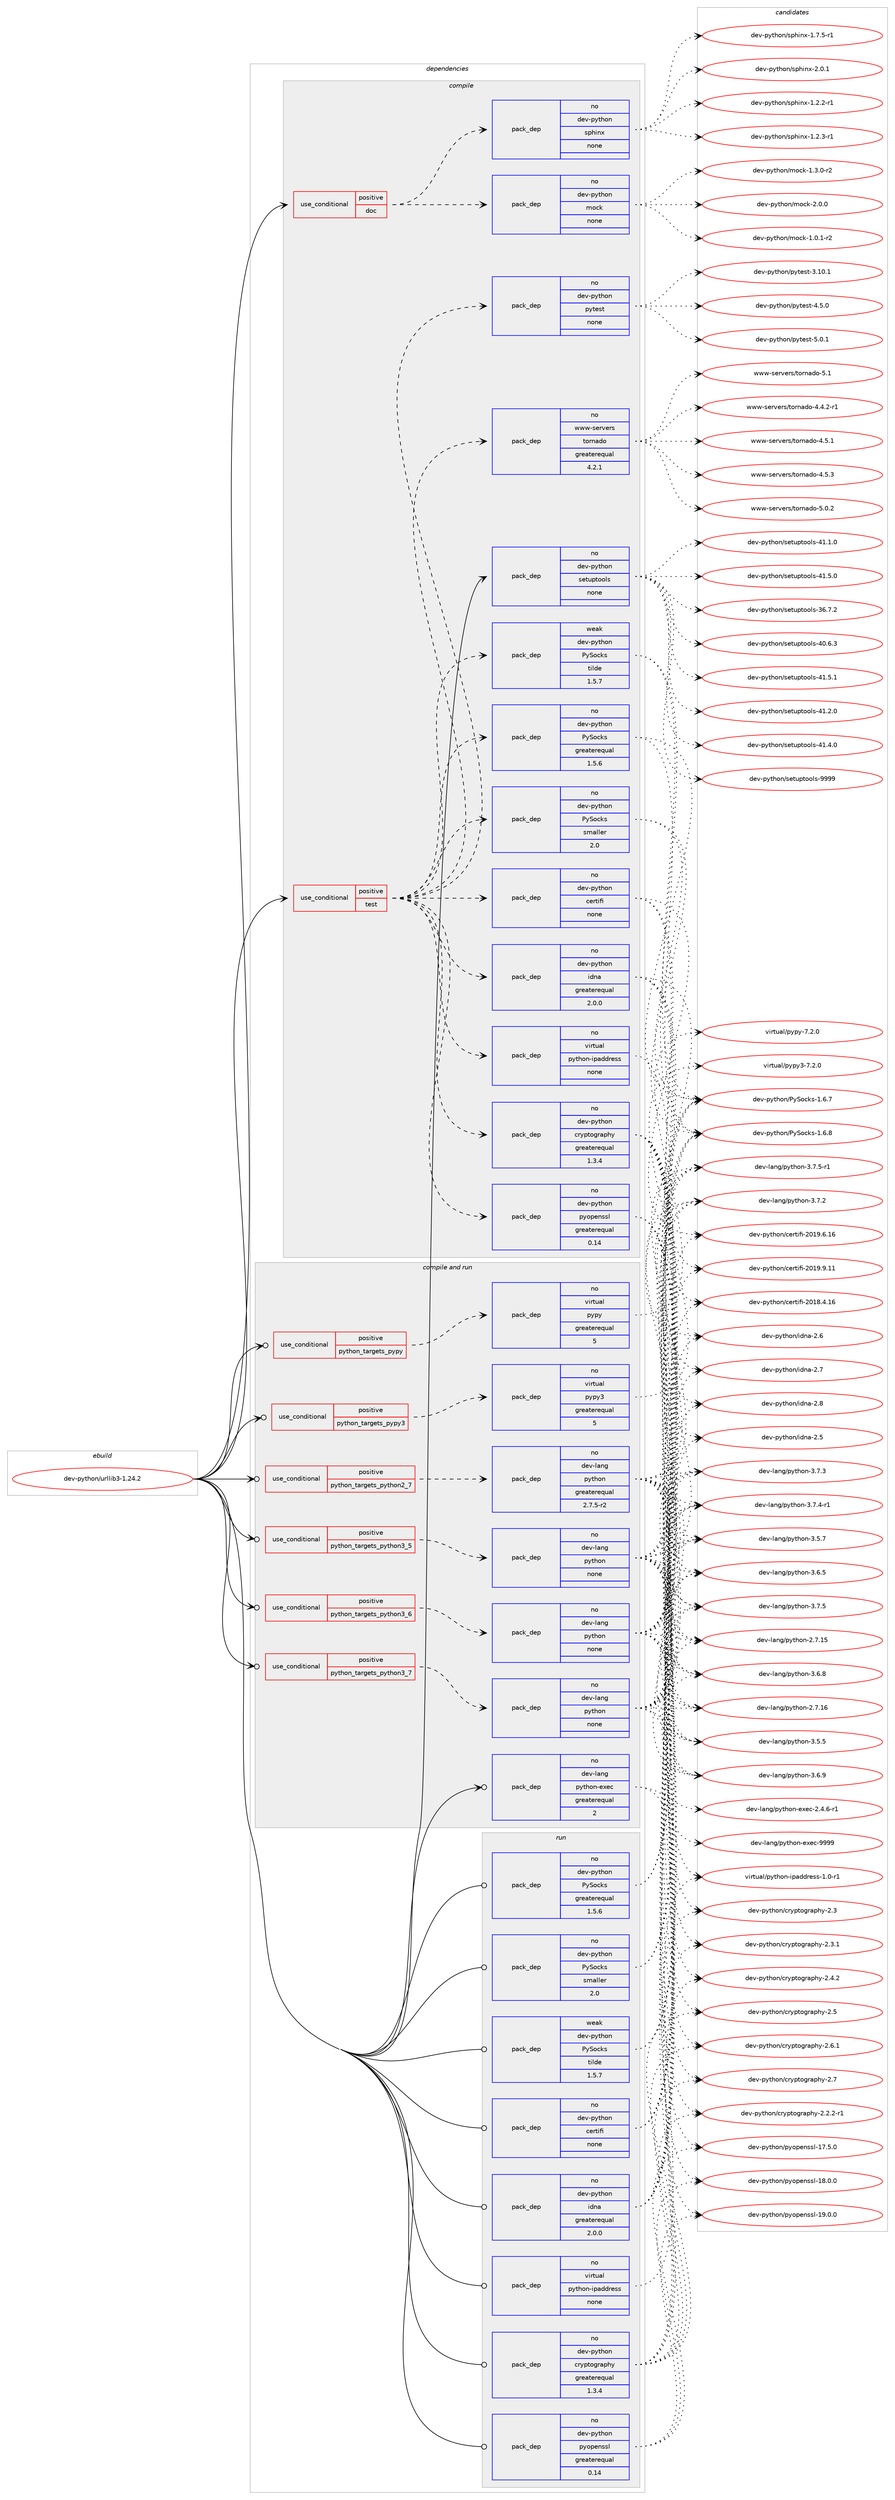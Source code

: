 digraph prolog {

# *************
# Graph options
# *************

newrank=true;
concentrate=true;
compound=true;
graph [rankdir=LR,fontname=Helvetica,fontsize=10,ranksep=1.5];#, ranksep=2.5, nodesep=0.2];
edge  [arrowhead=vee];
node  [fontname=Helvetica,fontsize=10];

# **********
# The ebuild
# **********

subgraph cluster_leftcol {
color=gray;
rank=same;
label=<<i>ebuild</i>>;
id [label="dev-python/urllib3-1.24.2", color=red, width=4, href="../dev-python/urllib3-1.24.2.svg"];
}

# ****************
# The dependencies
# ****************

subgraph cluster_midcol {
color=gray;
label=<<i>dependencies</i>>;
subgraph cluster_compile {
fillcolor="#eeeeee";
style=filled;
label=<<i>compile</i>>;
subgraph cond150978 {
dependency642457 [label=<<TABLE BORDER="0" CELLBORDER="1" CELLSPACING="0" CELLPADDING="4"><TR><TD ROWSPAN="3" CELLPADDING="10">use_conditional</TD></TR><TR><TD>positive</TD></TR><TR><TD>doc</TD></TR></TABLE>>, shape=none, color=red];
subgraph pack479591 {
dependency642458 [label=<<TABLE BORDER="0" CELLBORDER="1" CELLSPACING="0" CELLPADDING="4" WIDTH="220"><TR><TD ROWSPAN="6" CELLPADDING="30">pack_dep</TD></TR><TR><TD WIDTH="110">no</TD></TR><TR><TD>dev-python</TD></TR><TR><TD>mock</TD></TR><TR><TD>none</TD></TR><TR><TD></TD></TR></TABLE>>, shape=none, color=blue];
}
dependency642457:e -> dependency642458:w [weight=20,style="dashed",arrowhead="vee"];
subgraph pack479592 {
dependency642459 [label=<<TABLE BORDER="0" CELLBORDER="1" CELLSPACING="0" CELLPADDING="4" WIDTH="220"><TR><TD ROWSPAN="6" CELLPADDING="30">pack_dep</TD></TR><TR><TD WIDTH="110">no</TD></TR><TR><TD>dev-python</TD></TR><TR><TD>sphinx</TD></TR><TR><TD>none</TD></TR><TR><TD></TD></TR></TABLE>>, shape=none, color=blue];
}
dependency642457:e -> dependency642459:w [weight=20,style="dashed",arrowhead="vee"];
}
id:e -> dependency642457:w [weight=20,style="solid",arrowhead="vee"];
subgraph cond150979 {
dependency642460 [label=<<TABLE BORDER="0" CELLBORDER="1" CELLSPACING="0" CELLPADDING="4"><TR><TD ROWSPAN="3" CELLPADDING="10">use_conditional</TD></TR><TR><TD>positive</TD></TR><TR><TD>test</TD></TR></TABLE>>, shape=none, color=red];
subgraph pack479593 {
dependency642461 [label=<<TABLE BORDER="0" CELLBORDER="1" CELLSPACING="0" CELLPADDING="4" WIDTH="220"><TR><TD ROWSPAN="6" CELLPADDING="30">pack_dep</TD></TR><TR><TD WIDTH="110">no</TD></TR><TR><TD>dev-python</TD></TR><TR><TD>PySocks</TD></TR><TR><TD>greaterequal</TD></TR><TR><TD>1.5.6</TD></TR></TABLE>>, shape=none, color=blue];
}
dependency642460:e -> dependency642461:w [weight=20,style="dashed",arrowhead="vee"];
subgraph pack479594 {
dependency642462 [label=<<TABLE BORDER="0" CELLBORDER="1" CELLSPACING="0" CELLPADDING="4" WIDTH="220"><TR><TD ROWSPAN="6" CELLPADDING="30">pack_dep</TD></TR><TR><TD WIDTH="110">weak</TD></TR><TR><TD>dev-python</TD></TR><TR><TD>PySocks</TD></TR><TR><TD>tilde</TD></TR><TR><TD>1.5.7</TD></TR></TABLE>>, shape=none, color=blue];
}
dependency642460:e -> dependency642462:w [weight=20,style="dashed",arrowhead="vee"];
subgraph pack479595 {
dependency642463 [label=<<TABLE BORDER="0" CELLBORDER="1" CELLSPACING="0" CELLPADDING="4" WIDTH="220"><TR><TD ROWSPAN="6" CELLPADDING="30">pack_dep</TD></TR><TR><TD WIDTH="110">no</TD></TR><TR><TD>dev-python</TD></TR><TR><TD>PySocks</TD></TR><TR><TD>smaller</TD></TR><TR><TD>2.0</TD></TR></TABLE>>, shape=none, color=blue];
}
dependency642460:e -> dependency642463:w [weight=20,style="dashed",arrowhead="vee"];
subgraph pack479596 {
dependency642464 [label=<<TABLE BORDER="0" CELLBORDER="1" CELLSPACING="0" CELLPADDING="4" WIDTH="220"><TR><TD ROWSPAN="6" CELLPADDING="30">pack_dep</TD></TR><TR><TD WIDTH="110">no</TD></TR><TR><TD>dev-python</TD></TR><TR><TD>certifi</TD></TR><TR><TD>none</TD></TR><TR><TD></TD></TR></TABLE>>, shape=none, color=blue];
}
dependency642460:e -> dependency642464:w [weight=20,style="dashed",arrowhead="vee"];
subgraph pack479597 {
dependency642465 [label=<<TABLE BORDER="0" CELLBORDER="1" CELLSPACING="0" CELLPADDING="4" WIDTH="220"><TR><TD ROWSPAN="6" CELLPADDING="30">pack_dep</TD></TR><TR><TD WIDTH="110">no</TD></TR><TR><TD>dev-python</TD></TR><TR><TD>cryptography</TD></TR><TR><TD>greaterequal</TD></TR><TR><TD>1.3.4</TD></TR></TABLE>>, shape=none, color=blue];
}
dependency642460:e -> dependency642465:w [weight=20,style="dashed",arrowhead="vee"];
subgraph pack479598 {
dependency642466 [label=<<TABLE BORDER="0" CELLBORDER="1" CELLSPACING="0" CELLPADDING="4" WIDTH="220"><TR><TD ROWSPAN="6" CELLPADDING="30">pack_dep</TD></TR><TR><TD WIDTH="110">no</TD></TR><TR><TD>dev-python</TD></TR><TR><TD>pyopenssl</TD></TR><TR><TD>greaterequal</TD></TR><TR><TD>0.14</TD></TR></TABLE>>, shape=none, color=blue];
}
dependency642460:e -> dependency642466:w [weight=20,style="dashed",arrowhead="vee"];
subgraph pack479599 {
dependency642467 [label=<<TABLE BORDER="0" CELLBORDER="1" CELLSPACING="0" CELLPADDING="4" WIDTH="220"><TR><TD ROWSPAN="6" CELLPADDING="30">pack_dep</TD></TR><TR><TD WIDTH="110">no</TD></TR><TR><TD>dev-python</TD></TR><TR><TD>idna</TD></TR><TR><TD>greaterequal</TD></TR><TR><TD>2.0.0</TD></TR></TABLE>>, shape=none, color=blue];
}
dependency642460:e -> dependency642467:w [weight=20,style="dashed",arrowhead="vee"];
subgraph pack479600 {
dependency642468 [label=<<TABLE BORDER="0" CELLBORDER="1" CELLSPACING="0" CELLPADDING="4" WIDTH="220"><TR><TD ROWSPAN="6" CELLPADDING="30">pack_dep</TD></TR><TR><TD WIDTH="110">no</TD></TR><TR><TD>virtual</TD></TR><TR><TD>python-ipaddress</TD></TR><TR><TD>none</TD></TR><TR><TD></TD></TR></TABLE>>, shape=none, color=blue];
}
dependency642460:e -> dependency642468:w [weight=20,style="dashed",arrowhead="vee"];
subgraph pack479601 {
dependency642469 [label=<<TABLE BORDER="0" CELLBORDER="1" CELLSPACING="0" CELLPADDING="4" WIDTH="220"><TR><TD ROWSPAN="6" CELLPADDING="30">pack_dep</TD></TR><TR><TD WIDTH="110">no</TD></TR><TR><TD>www-servers</TD></TR><TR><TD>tornado</TD></TR><TR><TD>greaterequal</TD></TR><TR><TD>4.2.1</TD></TR></TABLE>>, shape=none, color=blue];
}
dependency642460:e -> dependency642469:w [weight=20,style="dashed",arrowhead="vee"];
subgraph pack479602 {
dependency642470 [label=<<TABLE BORDER="0" CELLBORDER="1" CELLSPACING="0" CELLPADDING="4" WIDTH="220"><TR><TD ROWSPAN="6" CELLPADDING="30">pack_dep</TD></TR><TR><TD WIDTH="110">no</TD></TR><TR><TD>dev-python</TD></TR><TR><TD>pytest</TD></TR><TR><TD>none</TD></TR><TR><TD></TD></TR></TABLE>>, shape=none, color=blue];
}
dependency642460:e -> dependency642470:w [weight=20,style="dashed",arrowhead="vee"];
}
id:e -> dependency642460:w [weight=20,style="solid",arrowhead="vee"];
subgraph pack479603 {
dependency642471 [label=<<TABLE BORDER="0" CELLBORDER="1" CELLSPACING="0" CELLPADDING="4" WIDTH="220"><TR><TD ROWSPAN="6" CELLPADDING="30">pack_dep</TD></TR><TR><TD WIDTH="110">no</TD></TR><TR><TD>dev-python</TD></TR><TR><TD>setuptools</TD></TR><TR><TD>none</TD></TR><TR><TD></TD></TR></TABLE>>, shape=none, color=blue];
}
id:e -> dependency642471:w [weight=20,style="solid",arrowhead="vee"];
}
subgraph cluster_compileandrun {
fillcolor="#eeeeee";
style=filled;
label=<<i>compile and run</i>>;
subgraph cond150980 {
dependency642472 [label=<<TABLE BORDER="0" CELLBORDER="1" CELLSPACING="0" CELLPADDING="4"><TR><TD ROWSPAN="3" CELLPADDING="10">use_conditional</TD></TR><TR><TD>positive</TD></TR><TR><TD>python_targets_pypy</TD></TR></TABLE>>, shape=none, color=red];
subgraph pack479604 {
dependency642473 [label=<<TABLE BORDER="0" CELLBORDER="1" CELLSPACING="0" CELLPADDING="4" WIDTH="220"><TR><TD ROWSPAN="6" CELLPADDING="30">pack_dep</TD></TR><TR><TD WIDTH="110">no</TD></TR><TR><TD>virtual</TD></TR><TR><TD>pypy</TD></TR><TR><TD>greaterequal</TD></TR><TR><TD>5</TD></TR></TABLE>>, shape=none, color=blue];
}
dependency642472:e -> dependency642473:w [weight=20,style="dashed",arrowhead="vee"];
}
id:e -> dependency642472:w [weight=20,style="solid",arrowhead="odotvee"];
subgraph cond150981 {
dependency642474 [label=<<TABLE BORDER="0" CELLBORDER="1" CELLSPACING="0" CELLPADDING="4"><TR><TD ROWSPAN="3" CELLPADDING="10">use_conditional</TD></TR><TR><TD>positive</TD></TR><TR><TD>python_targets_pypy3</TD></TR></TABLE>>, shape=none, color=red];
subgraph pack479605 {
dependency642475 [label=<<TABLE BORDER="0" CELLBORDER="1" CELLSPACING="0" CELLPADDING="4" WIDTH="220"><TR><TD ROWSPAN="6" CELLPADDING="30">pack_dep</TD></TR><TR><TD WIDTH="110">no</TD></TR><TR><TD>virtual</TD></TR><TR><TD>pypy3</TD></TR><TR><TD>greaterequal</TD></TR><TR><TD>5</TD></TR></TABLE>>, shape=none, color=blue];
}
dependency642474:e -> dependency642475:w [weight=20,style="dashed",arrowhead="vee"];
}
id:e -> dependency642474:w [weight=20,style="solid",arrowhead="odotvee"];
subgraph cond150982 {
dependency642476 [label=<<TABLE BORDER="0" CELLBORDER="1" CELLSPACING="0" CELLPADDING="4"><TR><TD ROWSPAN="3" CELLPADDING="10">use_conditional</TD></TR><TR><TD>positive</TD></TR><TR><TD>python_targets_python2_7</TD></TR></TABLE>>, shape=none, color=red];
subgraph pack479606 {
dependency642477 [label=<<TABLE BORDER="0" CELLBORDER="1" CELLSPACING="0" CELLPADDING="4" WIDTH="220"><TR><TD ROWSPAN="6" CELLPADDING="30">pack_dep</TD></TR><TR><TD WIDTH="110">no</TD></TR><TR><TD>dev-lang</TD></TR><TR><TD>python</TD></TR><TR><TD>greaterequal</TD></TR><TR><TD>2.7.5-r2</TD></TR></TABLE>>, shape=none, color=blue];
}
dependency642476:e -> dependency642477:w [weight=20,style="dashed",arrowhead="vee"];
}
id:e -> dependency642476:w [weight=20,style="solid",arrowhead="odotvee"];
subgraph cond150983 {
dependency642478 [label=<<TABLE BORDER="0" CELLBORDER="1" CELLSPACING="0" CELLPADDING="4"><TR><TD ROWSPAN="3" CELLPADDING="10">use_conditional</TD></TR><TR><TD>positive</TD></TR><TR><TD>python_targets_python3_5</TD></TR></TABLE>>, shape=none, color=red];
subgraph pack479607 {
dependency642479 [label=<<TABLE BORDER="0" CELLBORDER="1" CELLSPACING="0" CELLPADDING="4" WIDTH="220"><TR><TD ROWSPAN="6" CELLPADDING="30">pack_dep</TD></TR><TR><TD WIDTH="110">no</TD></TR><TR><TD>dev-lang</TD></TR><TR><TD>python</TD></TR><TR><TD>none</TD></TR><TR><TD></TD></TR></TABLE>>, shape=none, color=blue];
}
dependency642478:e -> dependency642479:w [weight=20,style="dashed",arrowhead="vee"];
}
id:e -> dependency642478:w [weight=20,style="solid",arrowhead="odotvee"];
subgraph cond150984 {
dependency642480 [label=<<TABLE BORDER="0" CELLBORDER="1" CELLSPACING="0" CELLPADDING="4"><TR><TD ROWSPAN="3" CELLPADDING="10">use_conditional</TD></TR><TR><TD>positive</TD></TR><TR><TD>python_targets_python3_6</TD></TR></TABLE>>, shape=none, color=red];
subgraph pack479608 {
dependency642481 [label=<<TABLE BORDER="0" CELLBORDER="1" CELLSPACING="0" CELLPADDING="4" WIDTH="220"><TR><TD ROWSPAN="6" CELLPADDING="30">pack_dep</TD></TR><TR><TD WIDTH="110">no</TD></TR><TR><TD>dev-lang</TD></TR><TR><TD>python</TD></TR><TR><TD>none</TD></TR><TR><TD></TD></TR></TABLE>>, shape=none, color=blue];
}
dependency642480:e -> dependency642481:w [weight=20,style="dashed",arrowhead="vee"];
}
id:e -> dependency642480:w [weight=20,style="solid",arrowhead="odotvee"];
subgraph cond150985 {
dependency642482 [label=<<TABLE BORDER="0" CELLBORDER="1" CELLSPACING="0" CELLPADDING="4"><TR><TD ROWSPAN="3" CELLPADDING="10">use_conditional</TD></TR><TR><TD>positive</TD></TR><TR><TD>python_targets_python3_7</TD></TR></TABLE>>, shape=none, color=red];
subgraph pack479609 {
dependency642483 [label=<<TABLE BORDER="0" CELLBORDER="1" CELLSPACING="0" CELLPADDING="4" WIDTH="220"><TR><TD ROWSPAN="6" CELLPADDING="30">pack_dep</TD></TR><TR><TD WIDTH="110">no</TD></TR><TR><TD>dev-lang</TD></TR><TR><TD>python</TD></TR><TR><TD>none</TD></TR><TR><TD></TD></TR></TABLE>>, shape=none, color=blue];
}
dependency642482:e -> dependency642483:w [weight=20,style="dashed",arrowhead="vee"];
}
id:e -> dependency642482:w [weight=20,style="solid",arrowhead="odotvee"];
subgraph pack479610 {
dependency642484 [label=<<TABLE BORDER="0" CELLBORDER="1" CELLSPACING="0" CELLPADDING="4" WIDTH="220"><TR><TD ROWSPAN="6" CELLPADDING="30">pack_dep</TD></TR><TR><TD WIDTH="110">no</TD></TR><TR><TD>dev-lang</TD></TR><TR><TD>python-exec</TD></TR><TR><TD>greaterequal</TD></TR><TR><TD>2</TD></TR></TABLE>>, shape=none, color=blue];
}
id:e -> dependency642484:w [weight=20,style="solid",arrowhead="odotvee"];
}
subgraph cluster_run {
fillcolor="#eeeeee";
style=filled;
label=<<i>run</i>>;
subgraph pack479611 {
dependency642485 [label=<<TABLE BORDER="0" CELLBORDER="1" CELLSPACING="0" CELLPADDING="4" WIDTH="220"><TR><TD ROWSPAN="6" CELLPADDING="30">pack_dep</TD></TR><TR><TD WIDTH="110">no</TD></TR><TR><TD>dev-python</TD></TR><TR><TD>PySocks</TD></TR><TR><TD>greaterequal</TD></TR><TR><TD>1.5.6</TD></TR></TABLE>>, shape=none, color=blue];
}
id:e -> dependency642485:w [weight=20,style="solid",arrowhead="odot"];
subgraph pack479612 {
dependency642486 [label=<<TABLE BORDER="0" CELLBORDER="1" CELLSPACING="0" CELLPADDING="4" WIDTH="220"><TR><TD ROWSPAN="6" CELLPADDING="30">pack_dep</TD></TR><TR><TD WIDTH="110">no</TD></TR><TR><TD>dev-python</TD></TR><TR><TD>PySocks</TD></TR><TR><TD>smaller</TD></TR><TR><TD>2.0</TD></TR></TABLE>>, shape=none, color=blue];
}
id:e -> dependency642486:w [weight=20,style="solid",arrowhead="odot"];
subgraph pack479613 {
dependency642487 [label=<<TABLE BORDER="0" CELLBORDER="1" CELLSPACING="0" CELLPADDING="4" WIDTH="220"><TR><TD ROWSPAN="6" CELLPADDING="30">pack_dep</TD></TR><TR><TD WIDTH="110">no</TD></TR><TR><TD>dev-python</TD></TR><TR><TD>certifi</TD></TR><TR><TD>none</TD></TR><TR><TD></TD></TR></TABLE>>, shape=none, color=blue];
}
id:e -> dependency642487:w [weight=20,style="solid",arrowhead="odot"];
subgraph pack479614 {
dependency642488 [label=<<TABLE BORDER="0" CELLBORDER="1" CELLSPACING="0" CELLPADDING="4" WIDTH="220"><TR><TD ROWSPAN="6" CELLPADDING="30">pack_dep</TD></TR><TR><TD WIDTH="110">no</TD></TR><TR><TD>dev-python</TD></TR><TR><TD>cryptography</TD></TR><TR><TD>greaterequal</TD></TR><TR><TD>1.3.4</TD></TR></TABLE>>, shape=none, color=blue];
}
id:e -> dependency642488:w [weight=20,style="solid",arrowhead="odot"];
subgraph pack479615 {
dependency642489 [label=<<TABLE BORDER="0" CELLBORDER="1" CELLSPACING="0" CELLPADDING="4" WIDTH="220"><TR><TD ROWSPAN="6" CELLPADDING="30">pack_dep</TD></TR><TR><TD WIDTH="110">no</TD></TR><TR><TD>dev-python</TD></TR><TR><TD>idna</TD></TR><TR><TD>greaterequal</TD></TR><TR><TD>2.0.0</TD></TR></TABLE>>, shape=none, color=blue];
}
id:e -> dependency642489:w [weight=20,style="solid",arrowhead="odot"];
subgraph pack479616 {
dependency642490 [label=<<TABLE BORDER="0" CELLBORDER="1" CELLSPACING="0" CELLPADDING="4" WIDTH="220"><TR><TD ROWSPAN="6" CELLPADDING="30">pack_dep</TD></TR><TR><TD WIDTH="110">no</TD></TR><TR><TD>dev-python</TD></TR><TR><TD>pyopenssl</TD></TR><TR><TD>greaterequal</TD></TR><TR><TD>0.14</TD></TR></TABLE>>, shape=none, color=blue];
}
id:e -> dependency642490:w [weight=20,style="solid",arrowhead="odot"];
subgraph pack479617 {
dependency642491 [label=<<TABLE BORDER="0" CELLBORDER="1" CELLSPACING="0" CELLPADDING="4" WIDTH="220"><TR><TD ROWSPAN="6" CELLPADDING="30">pack_dep</TD></TR><TR><TD WIDTH="110">no</TD></TR><TR><TD>virtual</TD></TR><TR><TD>python-ipaddress</TD></TR><TR><TD>none</TD></TR><TR><TD></TD></TR></TABLE>>, shape=none, color=blue];
}
id:e -> dependency642491:w [weight=20,style="solid",arrowhead="odot"];
subgraph pack479618 {
dependency642492 [label=<<TABLE BORDER="0" CELLBORDER="1" CELLSPACING="0" CELLPADDING="4" WIDTH="220"><TR><TD ROWSPAN="6" CELLPADDING="30">pack_dep</TD></TR><TR><TD WIDTH="110">weak</TD></TR><TR><TD>dev-python</TD></TR><TR><TD>PySocks</TD></TR><TR><TD>tilde</TD></TR><TR><TD>1.5.7</TD></TR></TABLE>>, shape=none, color=blue];
}
id:e -> dependency642492:w [weight=20,style="solid",arrowhead="odot"];
}
}

# **************
# The candidates
# **************

subgraph cluster_choices {
rank=same;
color=gray;
label=<<i>candidates</i>>;

subgraph choice479591 {
color=black;
nodesep=1;
choice1001011184511212111610411111047109111991074549464846494511450 [label="dev-python/mock-1.0.1-r2", color=red, width=4,href="../dev-python/mock-1.0.1-r2.svg"];
choice1001011184511212111610411111047109111991074549465146484511450 [label="dev-python/mock-1.3.0-r2", color=red, width=4,href="../dev-python/mock-1.3.0-r2.svg"];
choice100101118451121211161041111104710911199107455046484648 [label="dev-python/mock-2.0.0", color=red, width=4,href="../dev-python/mock-2.0.0.svg"];
dependency642458:e -> choice1001011184511212111610411111047109111991074549464846494511450:w [style=dotted,weight="100"];
dependency642458:e -> choice1001011184511212111610411111047109111991074549465146484511450:w [style=dotted,weight="100"];
dependency642458:e -> choice100101118451121211161041111104710911199107455046484648:w [style=dotted,weight="100"];
}
subgraph choice479592 {
color=black;
nodesep=1;
choice10010111845112121116104111110471151121041051101204549465046504511449 [label="dev-python/sphinx-1.2.2-r1", color=red, width=4,href="../dev-python/sphinx-1.2.2-r1.svg"];
choice10010111845112121116104111110471151121041051101204549465046514511449 [label="dev-python/sphinx-1.2.3-r1", color=red, width=4,href="../dev-python/sphinx-1.2.3-r1.svg"];
choice10010111845112121116104111110471151121041051101204549465546534511449 [label="dev-python/sphinx-1.7.5-r1", color=red, width=4,href="../dev-python/sphinx-1.7.5-r1.svg"];
choice1001011184511212111610411111047115112104105110120455046484649 [label="dev-python/sphinx-2.0.1", color=red, width=4,href="../dev-python/sphinx-2.0.1.svg"];
dependency642459:e -> choice10010111845112121116104111110471151121041051101204549465046504511449:w [style=dotted,weight="100"];
dependency642459:e -> choice10010111845112121116104111110471151121041051101204549465046514511449:w [style=dotted,weight="100"];
dependency642459:e -> choice10010111845112121116104111110471151121041051101204549465546534511449:w [style=dotted,weight="100"];
dependency642459:e -> choice1001011184511212111610411111047115112104105110120455046484649:w [style=dotted,weight="100"];
}
subgraph choice479593 {
color=black;
nodesep=1;
choice1001011184511212111610411111047801218311199107115454946544655 [label="dev-python/PySocks-1.6.7", color=red, width=4,href="../dev-python/PySocks-1.6.7.svg"];
choice1001011184511212111610411111047801218311199107115454946544656 [label="dev-python/PySocks-1.6.8", color=red, width=4,href="../dev-python/PySocks-1.6.8.svg"];
dependency642461:e -> choice1001011184511212111610411111047801218311199107115454946544655:w [style=dotted,weight="100"];
dependency642461:e -> choice1001011184511212111610411111047801218311199107115454946544656:w [style=dotted,weight="100"];
}
subgraph choice479594 {
color=black;
nodesep=1;
choice1001011184511212111610411111047801218311199107115454946544655 [label="dev-python/PySocks-1.6.7", color=red, width=4,href="../dev-python/PySocks-1.6.7.svg"];
choice1001011184511212111610411111047801218311199107115454946544656 [label="dev-python/PySocks-1.6.8", color=red, width=4,href="../dev-python/PySocks-1.6.8.svg"];
dependency642462:e -> choice1001011184511212111610411111047801218311199107115454946544655:w [style=dotted,weight="100"];
dependency642462:e -> choice1001011184511212111610411111047801218311199107115454946544656:w [style=dotted,weight="100"];
}
subgraph choice479595 {
color=black;
nodesep=1;
choice1001011184511212111610411111047801218311199107115454946544655 [label="dev-python/PySocks-1.6.7", color=red, width=4,href="../dev-python/PySocks-1.6.7.svg"];
choice1001011184511212111610411111047801218311199107115454946544656 [label="dev-python/PySocks-1.6.8", color=red, width=4,href="../dev-python/PySocks-1.6.8.svg"];
dependency642463:e -> choice1001011184511212111610411111047801218311199107115454946544655:w [style=dotted,weight="100"];
dependency642463:e -> choice1001011184511212111610411111047801218311199107115454946544656:w [style=dotted,weight="100"];
}
subgraph choice479596 {
color=black;
nodesep=1;
choice10010111845112121116104111110479910111411610510210545504849564652464954 [label="dev-python/certifi-2018.4.16", color=red, width=4,href="../dev-python/certifi-2018.4.16.svg"];
choice10010111845112121116104111110479910111411610510210545504849574654464954 [label="dev-python/certifi-2019.6.16", color=red, width=4,href="../dev-python/certifi-2019.6.16.svg"];
choice10010111845112121116104111110479910111411610510210545504849574657464949 [label="dev-python/certifi-2019.9.11", color=red, width=4,href="../dev-python/certifi-2019.9.11.svg"];
dependency642464:e -> choice10010111845112121116104111110479910111411610510210545504849564652464954:w [style=dotted,weight="100"];
dependency642464:e -> choice10010111845112121116104111110479910111411610510210545504849574654464954:w [style=dotted,weight="100"];
dependency642464:e -> choice10010111845112121116104111110479910111411610510210545504849574657464949:w [style=dotted,weight="100"];
}
subgraph choice479597 {
color=black;
nodesep=1;
choice100101118451121211161041111104799114121112116111103114971121041214550465046504511449 [label="dev-python/cryptography-2.2.2-r1", color=red, width=4,href="../dev-python/cryptography-2.2.2-r1.svg"];
choice1001011184511212111610411111047991141211121161111031149711210412145504651 [label="dev-python/cryptography-2.3", color=red, width=4,href="../dev-python/cryptography-2.3.svg"];
choice10010111845112121116104111110479911412111211611110311497112104121455046514649 [label="dev-python/cryptography-2.3.1", color=red, width=4,href="../dev-python/cryptography-2.3.1.svg"];
choice10010111845112121116104111110479911412111211611110311497112104121455046524650 [label="dev-python/cryptography-2.4.2", color=red, width=4,href="../dev-python/cryptography-2.4.2.svg"];
choice1001011184511212111610411111047991141211121161111031149711210412145504653 [label="dev-python/cryptography-2.5", color=red, width=4,href="../dev-python/cryptography-2.5.svg"];
choice10010111845112121116104111110479911412111211611110311497112104121455046544649 [label="dev-python/cryptography-2.6.1", color=red, width=4,href="../dev-python/cryptography-2.6.1.svg"];
choice1001011184511212111610411111047991141211121161111031149711210412145504655 [label="dev-python/cryptography-2.7", color=red, width=4,href="../dev-python/cryptography-2.7.svg"];
dependency642465:e -> choice100101118451121211161041111104799114121112116111103114971121041214550465046504511449:w [style=dotted,weight="100"];
dependency642465:e -> choice1001011184511212111610411111047991141211121161111031149711210412145504651:w [style=dotted,weight="100"];
dependency642465:e -> choice10010111845112121116104111110479911412111211611110311497112104121455046514649:w [style=dotted,weight="100"];
dependency642465:e -> choice10010111845112121116104111110479911412111211611110311497112104121455046524650:w [style=dotted,weight="100"];
dependency642465:e -> choice1001011184511212111610411111047991141211121161111031149711210412145504653:w [style=dotted,weight="100"];
dependency642465:e -> choice10010111845112121116104111110479911412111211611110311497112104121455046544649:w [style=dotted,weight="100"];
dependency642465:e -> choice1001011184511212111610411111047991141211121161111031149711210412145504655:w [style=dotted,weight="100"];
}
subgraph choice479598 {
color=black;
nodesep=1;
choice100101118451121211161041111104711212111111210111011511510845495546534648 [label="dev-python/pyopenssl-17.5.0", color=red, width=4,href="../dev-python/pyopenssl-17.5.0.svg"];
choice100101118451121211161041111104711212111111210111011511510845495646484648 [label="dev-python/pyopenssl-18.0.0", color=red, width=4,href="../dev-python/pyopenssl-18.0.0.svg"];
choice100101118451121211161041111104711212111111210111011511510845495746484648 [label="dev-python/pyopenssl-19.0.0", color=red, width=4,href="../dev-python/pyopenssl-19.0.0.svg"];
dependency642466:e -> choice100101118451121211161041111104711212111111210111011511510845495546534648:w [style=dotted,weight="100"];
dependency642466:e -> choice100101118451121211161041111104711212111111210111011511510845495646484648:w [style=dotted,weight="100"];
dependency642466:e -> choice100101118451121211161041111104711212111111210111011511510845495746484648:w [style=dotted,weight="100"];
}
subgraph choice479599 {
color=black;
nodesep=1;
choice10010111845112121116104111110471051001109745504653 [label="dev-python/idna-2.5", color=red, width=4,href="../dev-python/idna-2.5.svg"];
choice10010111845112121116104111110471051001109745504654 [label="dev-python/idna-2.6", color=red, width=4,href="../dev-python/idna-2.6.svg"];
choice10010111845112121116104111110471051001109745504655 [label="dev-python/idna-2.7", color=red, width=4,href="../dev-python/idna-2.7.svg"];
choice10010111845112121116104111110471051001109745504656 [label="dev-python/idna-2.8", color=red, width=4,href="../dev-python/idna-2.8.svg"];
dependency642467:e -> choice10010111845112121116104111110471051001109745504653:w [style=dotted,weight="100"];
dependency642467:e -> choice10010111845112121116104111110471051001109745504654:w [style=dotted,weight="100"];
dependency642467:e -> choice10010111845112121116104111110471051001109745504655:w [style=dotted,weight="100"];
dependency642467:e -> choice10010111845112121116104111110471051001109745504656:w [style=dotted,weight="100"];
}
subgraph choice479600 {
color=black;
nodesep=1;
choice11810511411611797108471121211161041111104510511297100100114101115115454946484511449 [label="virtual/python-ipaddress-1.0-r1", color=red, width=4,href="../virtual/python-ipaddress-1.0-r1.svg"];
dependency642468:e -> choice11810511411611797108471121211161041111104510511297100100114101115115454946484511449:w [style=dotted,weight="100"];
}
subgraph choice479601 {
color=black;
nodesep=1;
choice1191191194511510111411810111411547116111114110971001114552465246504511449 [label="www-servers/tornado-4.4.2-r1", color=red, width=4,href="../www-servers/tornado-4.4.2-r1.svg"];
choice119119119451151011141181011141154711611111411097100111455246534649 [label="www-servers/tornado-4.5.1", color=red, width=4,href="../www-servers/tornado-4.5.1.svg"];
choice119119119451151011141181011141154711611111411097100111455246534651 [label="www-servers/tornado-4.5.3", color=red, width=4,href="../www-servers/tornado-4.5.3.svg"];
choice119119119451151011141181011141154711611111411097100111455346484650 [label="www-servers/tornado-5.0.2", color=red, width=4,href="../www-servers/tornado-5.0.2.svg"];
choice11911911945115101114118101114115471161111141109710011145534649 [label="www-servers/tornado-5.1", color=red, width=4,href="../www-servers/tornado-5.1.svg"];
dependency642469:e -> choice1191191194511510111411810111411547116111114110971001114552465246504511449:w [style=dotted,weight="100"];
dependency642469:e -> choice119119119451151011141181011141154711611111411097100111455246534649:w [style=dotted,weight="100"];
dependency642469:e -> choice119119119451151011141181011141154711611111411097100111455246534651:w [style=dotted,weight="100"];
dependency642469:e -> choice119119119451151011141181011141154711611111411097100111455346484650:w [style=dotted,weight="100"];
dependency642469:e -> choice11911911945115101114118101114115471161111141109710011145534649:w [style=dotted,weight="100"];
}
subgraph choice479602 {
color=black;
nodesep=1;
choice100101118451121211161041111104711212111610111511645514649484649 [label="dev-python/pytest-3.10.1", color=red, width=4,href="../dev-python/pytest-3.10.1.svg"];
choice1001011184511212111610411111047112121116101115116455246534648 [label="dev-python/pytest-4.5.0", color=red, width=4,href="../dev-python/pytest-4.5.0.svg"];
choice1001011184511212111610411111047112121116101115116455346484649 [label="dev-python/pytest-5.0.1", color=red, width=4,href="../dev-python/pytest-5.0.1.svg"];
dependency642470:e -> choice100101118451121211161041111104711212111610111511645514649484649:w [style=dotted,weight="100"];
dependency642470:e -> choice1001011184511212111610411111047112121116101115116455246534648:w [style=dotted,weight="100"];
dependency642470:e -> choice1001011184511212111610411111047112121116101115116455346484649:w [style=dotted,weight="100"];
}
subgraph choice479603 {
color=black;
nodesep=1;
choice100101118451121211161041111104711510111611711211611111110811545515446554650 [label="dev-python/setuptools-36.7.2", color=red, width=4,href="../dev-python/setuptools-36.7.2.svg"];
choice100101118451121211161041111104711510111611711211611111110811545524846544651 [label="dev-python/setuptools-40.6.3", color=red, width=4,href="../dev-python/setuptools-40.6.3.svg"];
choice100101118451121211161041111104711510111611711211611111110811545524946494648 [label="dev-python/setuptools-41.1.0", color=red, width=4,href="../dev-python/setuptools-41.1.0.svg"];
choice100101118451121211161041111104711510111611711211611111110811545524946504648 [label="dev-python/setuptools-41.2.0", color=red, width=4,href="../dev-python/setuptools-41.2.0.svg"];
choice100101118451121211161041111104711510111611711211611111110811545524946524648 [label="dev-python/setuptools-41.4.0", color=red, width=4,href="../dev-python/setuptools-41.4.0.svg"];
choice100101118451121211161041111104711510111611711211611111110811545524946534648 [label="dev-python/setuptools-41.5.0", color=red, width=4,href="../dev-python/setuptools-41.5.0.svg"];
choice100101118451121211161041111104711510111611711211611111110811545524946534649 [label="dev-python/setuptools-41.5.1", color=red, width=4,href="../dev-python/setuptools-41.5.1.svg"];
choice10010111845112121116104111110471151011161171121161111111081154557575757 [label="dev-python/setuptools-9999", color=red, width=4,href="../dev-python/setuptools-9999.svg"];
dependency642471:e -> choice100101118451121211161041111104711510111611711211611111110811545515446554650:w [style=dotted,weight="100"];
dependency642471:e -> choice100101118451121211161041111104711510111611711211611111110811545524846544651:w [style=dotted,weight="100"];
dependency642471:e -> choice100101118451121211161041111104711510111611711211611111110811545524946494648:w [style=dotted,weight="100"];
dependency642471:e -> choice100101118451121211161041111104711510111611711211611111110811545524946504648:w [style=dotted,weight="100"];
dependency642471:e -> choice100101118451121211161041111104711510111611711211611111110811545524946524648:w [style=dotted,weight="100"];
dependency642471:e -> choice100101118451121211161041111104711510111611711211611111110811545524946534648:w [style=dotted,weight="100"];
dependency642471:e -> choice100101118451121211161041111104711510111611711211611111110811545524946534649:w [style=dotted,weight="100"];
dependency642471:e -> choice10010111845112121116104111110471151011161171121161111111081154557575757:w [style=dotted,weight="100"];
}
subgraph choice479604 {
color=black;
nodesep=1;
choice1181051141161179710847112121112121455546504648 [label="virtual/pypy-7.2.0", color=red, width=4,href="../virtual/pypy-7.2.0.svg"];
dependency642473:e -> choice1181051141161179710847112121112121455546504648:w [style=dotted,weight="100"];
}
subgraph choice479605 {
color=black;
nodesep=1;
choice118105114116117971084711212111212151455546504648 [label="virtual/pypy3-7.2.0", color=red, width=4,href="../virtual/pypy3-7.2.0.svg"];
dependency642475:e -> choice118105114116117971084711212111212151455546504648:w [style=dotted,weight="100"];
}
subgraph choice479606 {
color=black;
nodesep=1;
choice10010111845108971101034711212111610411111045504655464953 [label="dev-lang/python-2.7.15", color=red, width=4,href="../dev-lang/python-2.7.15.svg"];
choice10010111845108971101034711212111610411111045504655464954 [label="dev-lang/python-2.7.16", color=red, width=4,href="../dev-lang/python-2.7.16.svg"];
choice100101118451089711010347112121116104111110455146534653 [label="dev-lang/python-3.5.5", color=red, width=4,href="../dev-lang/python-3.5.5.svg"];
choice100101118451089711010347112121116104111110455146534655 [label="dev-lang/python-3.5.7", color=red, width=4,href="../dev-lang/python-3.5.7.svg"];
choice100101118451089711010347112121116104111110455146544653 [label="dev-lang/python-3.6.5", color=red, width=4,href="../dev-lang/python-3.6.5.svg"];
choice100101118451089711010347112121116104111110455146544656 [label="dev-lang/python-3.6.8", color=red, width=4,href="../dev-lang/python-3.6.8.svg"];
choice100101118451089711010347112121116104111110455146544657 [label="dev-lang/python-3.6.9", color=red, width=4,href="../dev-lang/python-3.6.9.svg"];
choice100101118451089711010347112121116104111110455146554650 [label="dev-lang/python-3.7.2", color=red, width=4,href="../dev-lang/python-3.7.2.svg"];
choice100101118451089711010347112121116104111110455146554651 [label="dev-lang/python-3.7.3", color=red, width=4,href="../dev-lang/python-3.7.3.svg"];
choice1001011184510897110103471121211161041111104551465546524511449 [label="dev-lang/python-3.7.4-r1", color=red, width=4,href="../dev-lang/python-3.7.4-r1.svg"];
choice100101118451089711010347112121116104111110455146554653 [label="dev-lang/python-3.7.5", color=red, width=4,href="../dev-lang/python-3.7.5.svg"];
choice1001011184510897110103471121211161041111104551465546534511449 [label="dev-lang/python-3.7.5-r1", color=red, width=4,href="../dev-lang/python-3.7.5-r1.svg"];
dependency642477:e -> choice10010111845108971101034711212111610411111045504655464953:w [style=dotted,weight="100"];
dependency642477:e -> choice10010111845108971101034711212111610411111045504655464954:w [style=dotted,weight="100"];
dependency642477:e -> choice100101118451089711010347112121116104111110455146534653:w [style=dotted,weight="100"];
dependency642477:e -> choice100101118451089711010347112121116104111110455146534655:w [style=dotted,weight="100"];
dependency642477:e -> choice100101118451089711010347112121116104111110455146544653:w [style=dotted,weight="100"];
dependency642477:e -> choice100101118451089711010347112121116104111110455146544656:w [style=dotted,weight="100"];
dependency642477:e -> choice100101118451089711010347112121116104111110455146544657:w [style=dotted,weight="100"];
dependency642477:e -> choice100101118451089711010347112121116104111110455146554650:w [style=dotted,weight="100"];
dependency642477:e -> choice100101118451089711010347112121116104111110455146554651:w [style=dotted,weight="100"];
dependency642477:e -> choice1001011184510897110103471121211161041111104551465546524511449:w [style=dotted,weight="100"];
dependency642477:e -> choice100101118451089711010347112121116104111110455146554653:w [style=dotted,weight="100"];
dependency642477:e -> choice1001011184510897110103471121211161041111104551465546534511449:w [style=dotted,weight="100"];
}
subgraph choice479607 {
color=black;
nodesep=1;
choice10010111845108971101034711212111610411111045504655464953 [label="dev-lang/python-2.7.15", color=red, width=4,href="../dev-lang/python-2.7.15.svg"];
choice10010111845108971101034711212111610411111045504655464954 [label="dev-lang/python-2.7.16", color=red, width=4,href="../dev-lang/python-2.7.16.svg"];
choice100101118451089711010347112121116104111110455146534653 [label="dev-lang/python-3.5.5", color=red, width=4,href="../dev-lang/python-3.5.5.svg"];
choice100101118451089711010347112121116104111110455146534655 [label="dev-lang/python-3.5.7", color=red, width=4,href="../dev-lang/python-3.5.7.svg"];
choice100101118451089711010347112121116104111110455146544653 [label="dev-lang/python-3.6.5", color=red, width=4,href="../dev-lang/python-3.6.5.svg"];
choice100101118451089711010347112121116104111110455146544656 [label="dev-lang/python-3.6.8", color=red, width=4,href="../dev-lang/python-3.6.8.svg"];
choice100101118451089711010347112121116104111110455146544657 [label="dev-lang/python-3.6.9", color=red, width=4,href="../dev-lang/python-3.6.9.svg"];
choice100101118451089711010347112121116104111110455146554650 [label="dev-lang/python-3.7.2", color=red, width=4,href="../dev-lang/python-3.7.2.svg"];
choice100101118451089711010347112121116104111110455146554651 [label="dev-lang/python-3.7.3", color=red, width=4,href="../dev-lang/python-3.7.3.svg"];
choice1001011184510897110103471121211161041111104551465546524511449 [label="dev-lang/python-3.7.4-r1", color=red, width=4,href="../dev-lang/python-3.7.4-r1.svg"];
choice100101118451089711010347112121116104111110455146554653 [label="dev-lang/python-3.7.5", color=red, width=4,href="../dev-lang/python-3.7.5.svg"];
choice1001011184510897110103471121211161041111104551465546534511449 [label="dev-lang/python-3.7.5-r1", color=red, width=4,href="../dev-lang/python-3.7.5-r1.svg"];
dependency642479:e -> choice10010111845108971101034711212111610411111045504655464953:w [style=dotted,weight="100"];
dependency642479:e -> choice10010111845108971101034711212111610411111045504655464954:w [style=dotted,weight="100"];
dependency642479:e -> choice100101118451089711010347112121116104111110455146534653:w [style=dotted,weight="100"];
dependency642479:e -> choice100101118451089711010347112121116104111110455146534655:w [style=dotted,weight="100"];
dependency642479:e -> choice100101118451089711010347112121116104111110455146544653:w [style=dotted,weight="100"];
dependency642479:e -> choice100101118451089711010347112121116104111110455146544656:w [style=dotted,weight="100"];
dependency642479:e -> choice100101118451089711010347112121116104111110455146544657:w [style=dotted,weight="100"];
dependency642479:e -> choice100101118451089711010347112121116104111110455146554650:w [style=dotted,weight="100"];
dependency642479:e -> choice100101118451089711010347112121116104111110455146554651:w [style=dotted,weight="100"];
dependency642479:e -> choice1001011184510897110103471121211161041111104551465546524511449:w [style=dotted,weight="100"];
dependency642479:e -> choice100101118451089711010347112121116104111110455146554653:w [style=dotted,weight="100"];
dependency642479:e -> choice1001011184510897110103471121211161041111104551465546534511449:w [style=dotted,weight="100"];
}
subgraph choice479608 {
color=black;
nodesep=1;
choice10010111845108971101034711212111610411111045504655464953 [label="dev-lang/python-2.7.15", color=red, width=4,href="../dev-lang/python-2.7.15.svg"];
choice10010111845108971101034711212111610411111045504655464954 [label="dev-lang/python-2.7.16", color=red, width=4,href="../dev-lang/python-2.7.16.svg"];
choice100101118451089711010347112121116104111110455146534653 [label="dev-lang/python-3.5.5", color=red, width=4,href="../dev-lang/python-3.5.5.svg"];
choice100101118451089711010347112121116104111110455146534655 [label="dev-lang/python-3.5.7", color=red, width=4,href="../dev-lang/python-3.5.7.svg"];
choice100101118451089711010347112121116104111110455146544653 [label="dev-lang/python-3.6.5", color=red, width=4,href="../dev-lang/python-3.6.5.svg"];
choice100101118451089711010347112121116104111110455146544656 [label="dev-lang/python-3.6.8", color=red, width=4,href="../dev-lang/python-3.6.8.svg"];
choice100101118451089711010347112121116104111110455146544657 [label="dev-lang/python-3.6.9", color=red, width=4,href="../dev-lang/python-3.6.9.svg"];
choice100101118451089711010347112121116104111110455146554650 [label="dev-lang/python-3.7.2", color=red, width=4,href="../dev-lang/python-3.7.2.svg"];
choice100101118451089711010347112121116104111110455146554651 [label="dev-lang/python-3.7.3", color=red, width=4,href="../dev-lang/python-3.7.3.svg"];
choice1001011184510897110103471121211161041111104551465546524511449 [label="dev-lang/python-3.7.4-r1", color=red, width=4,href="../dev-lang/python-3.7.4-r1.svg"];
choice100101118451089711010347112121116104111110455146554653 [label="dev-lang/python-3.7.5", color=red, width=4,href="../dev-lang/python-3.7.5.svg"];
choice1001011184510897110103471121211161041111104551465546534511449 [label="dev-lang/python-3.7.5-r1", color=red, width=4,href="../dev-lang/python-3.7.5-r1.svg"];
dependency642481:e -> choice10010111845108971101034711212111610411111045504655464953:w [style=dotted,weight="100"];
dependency642481:e -> choice10010111845108971101034711212111610411111045504655464954:w [style=dotted,weight="100"];
dependency642481:e -> choice100101118451089711010347112121116104111110455146534653:w [style=dotted,weight="100"];
dependency642481:e -> choice100101118451089711010347112121116104111110455146534655:w [style=dotted,weight="100"];
dependency642481:e -> choice100101118451089711010347112121116104111110455146544653:w [style=dotted,weight="100"];
dependency642481:e -> choice100101118451089711010347112121116104111110455146544656:w [style=dotted,weight="100"];
dependency642481:e -> choice100101118451089711010347112121116104111110455146544657:w [style=dotted,weight="100"];
dependency642481:e -> choice100101118451089711010347112121116104111110455146554650:w [style=dotted,weight="100"];
dependency642481:e -> choice100101118451089711010347112121116104111110455146554651:w [style=dotted,weight="100"];
dependency642481:e -> choice1001011184510897110103471121211161041111104551465546524511449:w [style=dotted,weight="100"];
dependency642481:e -> choice100101118451089711010347112121116104111110455146554653:w [style=dotted,weight="100"];
dependency642481:e -> choice1001011184510897110103471121211161041111104551465546534511449:w [style=dotted,weight="100"];
}
subgraph choice479609 {
color=black;
nodesep=1;
choice10010111845108971101034711212111610411111045504655464953 [label="dev-lang/python-2.7.15", color=red, width=4,href="../dev-lang/python-2.7.15.svg"];
choice10010111845108971101034711212111610411111045504655464954 [label="dev-lang/python-2.7.16", color=red, width=4,href="../dev-lang/python-2.7.16.svg"];
choice100101118451089711010347112121116104111110455146534653 [label="dev-lang/python-3.5.5", color=red, width=4,href="../dev-lang/python-3.5.5.svg"];
choice100101118451089711010347112121116104111110455146534655 [label="dev-lang/python-3.5.7", color=red, width=4,href="../dev-lang/python-3.5.7.svg"];
choice100101118451089711010347112121116104111110455146544653 [label="dev-lang/python-3.6.5", color=red, width=4,href="../dev-lang/python-3.6.5.svg"];
choice100101118451089711010347112121116104111110455146544656 [label="dev-lang/python-3.6.8", color=red, width=4,href="../dev-lang/python-3.6.8.svg"];
choice100101118451089711010347112121116104111110455146544657 [label="dev-lang/python-3.6.9", color=red, width=4,href="../dev-lang/python-3.6.9.svg"];
choice100101118451089711010347112121116104111110455146554650 [label="dev-lang/python-3.7.2", color=red, width=4,href="../dev-lang/python-3.7.2.svg"];
choice100101118451089711010347112121116104111110455146554651 [label="dev-lang/python-3.7.3", color=red, width=4,href="../dev-lang/python-3.7.3.svg"];
choice1001011184510897110103471121211161041111104551465546524511449 [label="dev-lang/python-3.7.4-r1", color=red, width=4,href="../dev-lang/python-3.7.4-r1.svg"];
choice100101118451089711010347112121116104111110455146554653 [label="dev-lang/python-3.7.5", color=red, width=4,href="../dev-lang/python-3.7.5.svg"];
choice1001011184510897110103471121211161041111104551465546534511449 [label="dev-lang/python-3.7.5-r1", color=red, width=4,href="../dev-lang/python-3.7.5-r1.svg"];
dependency642483:e -> choice10010111845108971101034711212111610411111045504655464953:w [style=dotted,weight="100"];
dependency642483:e -> choice10010111845108971101034711212111610411111045504655464954:w [style=dotted,weight="100"];
dependency642483:e -> choice100101118451089711010347112121116104111110455146534653:w [style=dotted,weight="100"];
dependency642483:e -> choice100101118451089711010347112121116104111110455146534655:w [style=dotted,weight="100"];
dependency642483:e -> choice100101118451089711010347112121116104111110455146544653:w [style=dotted,weight="100"];
dependency642483:e -> choice100101118451089711010347112121116104111110455146544656:w [style=dotted,weight="100"];
dependency642483:e -> choice100101118451089711010347112121116104111110455146544657:w [style=dotted,weight="100"];
dependency642483:e -> choice100101118451089711010347112121116104111110455146554650:w [style=dotted,weight="100"];
dependency642483:e -> choice100101118451089711010347112121116104111110455146554651:w [style=dotted,weight="100"];
dependency642483:e -> choice1001011184510897110103471121211161041111104551465546524511449:w [style=dotted,weight="100"];
dependency642483:e -> choice100101118451089711010347112121116104111110455146554653:w [style=dotted,weight="100"];
dependency642483:e -> choice1001011184510897110103471121211161041111104551465546534511449:w [style=dotted,weight="100"];
}
subgraph choice479610 {
color=black;
nodesep=1;
choice10010111845108971101034711212111610411111045101120101994550465246544511449 [label="dev-lang/python-exec-2.4.6-r1", color=red, width=4,href="../dev-lang/python-exec-2.4.6-r1.svg"];
choice10010111845108971101034711212111610411111045101120101994557575757 [label="dev-lang/python-exec-9999", color=red, width=4,href="../dev-lang/python-exec-9999.svg"];
dependency642484:e -> choice10010111845108971101034711212111610411111045101120101994550465246544511449:w [style=dotted,weight="100"];
dependency642484:e -> choice10010111845108971101034711212111610411111045101120101994557575757:w [style=dotted,weight="100"];
}
subgraph choice479611 {
color=black;
nodesep=1;
choice1001011184511212111610411111047801218311199107115454946544655 [label="dev-python/PySocks-1.6.7", color=red, width=4,href="../dev-python/PySocks-1.6.7.svg"];
choice1001011184511212111610411111047801218311199107115454946544656 [label="dev-python/PySocks-1.6.8", color=red, width=4,href="../dev-python/PySocks-1.6.8.svg"];
dependency642485:e -> choice1001011184511212111610411111047801218311199107115454946544655:w [style=dotted,weight="100"];
dependency642485:e -> choice1001011184511212111610411111047801218311199107115454946544656:w [style=dotted,weight="100"];
}
subgraph choice479612 {
color=black;
nodesep=1;
choice1001011184511212111610411111047801218311199107115454946544655 [label="dev-python/PySocks-1.6.7", color=red, width=4,href="../dev-python/PySocks-1.6.7.svg"];
choice1001011184511212111610411111047801218311199107115454946544656 [label="dev-python/PySocks-1.6.8", color=red, width=4,href="../dev-python/PySocks-1.6.8.svg"];
dependency642486:e -> choice1001011184511212111610411111047801218311199107115454946544655:w [style=dotted,weight="100"];
dependency642486:e -> choice1001011184511212111610411111047801218311199107115454946544656:w [style=dotted,weight="100"];
}
subgraph choice479613 {
color=black;
nodesep=1;
choice10010111845112121116104111110479910111411610510210545504849564652464954 [label="dev-python/certifi-2018.4.16", color=red, width=4,href="../dev-python/certifi-2018.4.16.svg"];
choice10010111845112121116104111110479910111411610510210545504849574654464954 [label="dev-python/certifi-2019.6.16", color=red, width=4,href="../dev-python/certifi-2019.6.16.svg"];
choice10010111845112121116104111110479910111411610510210545504849574657464949 [label="dev-python/certifi-2019.9.11", color=red, width=4,href="../dev-python/certifi-2019.9.11.svg"];
dependency642487:e -> choice10010111845112121116104111110479910111411610510210545504849564652464954:w [style=dotted,weight="100"];
dependency642487:e -> choice10010111845112121116104111110479910111411610510210545504849574654464954:w [style=dotted,weight="100"];
dependency642487:e -> choice10010111845112121116104111110479910111411610510210545504849574657464949:w [style=dotted,weight="100"];
}
subgraph choice479614 {
color=black;
nodesep=1;
choice100101118451121211161041111104799114121112116111103114971121041214550465046504511449 [label="dev-python/cryptography-2.2.2-r1", color=red, width=4,href="../dev-python/cryptography-2.2.2-r1.svg"];
choice1001011184511212111610411111047991141211121161111031149711210412145504651 [label="dev-python/cryptography-2.3", color=red, width=4,href="../dev-python/cryptography-2.3.svg"];
choice10010111845112121116104111110479911412111211611110311497112104121455046514649 [label="dev-python/cryptography-2.3.1", color=red, width=4,href="../dev-python/cryptography-2.3.1.svg"];
choice10010111845112121116104111110479911412111211611110311497112104121455046524650 [label="dev-python/cryptography-2.4.2", color=red, width=4,href="../dev-python/cryptography-2.4.2.svg"];
choice1001011184511212111610411111047991141211121161111031149711210412145504653 [label="dev-python/cryptography-2.5", color=red, width=4,href="../dev-python/cryptography-2.5.svg"];
choice10010111845112121116104111110479911412111211611110311497112104121455046544649 [label="dev-python/cryptography-2.6.1", color=red, width=4,href="../dev-python/cryptography-2.6.1.svg"];
choice1001011184511212111610411111047991141211121161111031149711210412145504655 [label="dev-python/cryptography-2.7", color=red, width=4,href="../dev-python/cryptography-2.7.svg"];
dependency642488:e -> choice100101118451121211161041111104799114121112116111103114971121041214550465046504511449:w [style=dotted,weight="100"];
dependency642488:e -> choice1001011184511212111610411111047991141211121161111031149711210412145504651:w [style=dotted,weight="100"];
dependency642488:e -> choice10010111845112121116104111110479911412111211611110311497112104121455046514649:w [style=dotted,weight="100"];
dependency642488:e -> choice10010111845112121116104111110479911412111211611110311497112104121455046524650:w [style=dotted,weight="100"];
dependency642488:e -> choice1001011184511212111610411111047991141211121161111031149711210412145504653:w [style=dotted,weight="100"];
dependency642488:e -> choice10010111845112121116104111110479911412111211611110311497112104121455046544649:w [style=dotted,weight="100"];
dependency642488:e -> choice1001011184511212111610411111047991141211121161111031149711210412145504655:w [style=dotted,weight="100"];
}
subgraph choice479615 {
color=black;
nodesep=1;
choice10010111845112121116104111110471051001109745504653 [label="dev-python/idna-2.5", color=red, width=4,href="../dev-python/idna-2.5.svg"];
choice10010111845112121116104111110471051001109745504654 [label="dev-python/idna-2.6", color=red, width=4,href="../dev-python/idna-2.6.svg"];
choice10010111845112121116104111110471051001109745504655 [label="dev-python/idna-2.7", color=red, width=4,href="../dev-python/idna-2.7.svg"];
choice10010111845112121116104111110471051001109745504656 [label="dev-python/idna-2.8", color=red, width=4,href="../dev-python/idna-2.8.svg"];
dependency642489:e -> choice10010111845112121116104111110471051001109745504653:w [style=dotted,weight="100"];
dependency642489:e -> choice10010111845112121116104111110471051001109745504654:w [style=dotted,weight="100"];
dependency642489:e -> choice10010111845112121116104111110471051001109745504655:w [style=dotted,weight="100"];
dependency642489:e -> choice10010111845112121116104111110471051001109745504656:w [style=dotted,weight="100"];
}
subgraph choice479616 {
color=black;
nodesep=1;
choice100101118451121211161041111104711212111111210111011511510845495546534648 [label="dev-python/pyopenssl-17.5.0", color=red, width=4,href="../dev-python/pyopenssl-17.5.0.svg"];
choice100101118451121211161041111104711212111111210111011511510845495646484648 [label="dev-python/pyopenssl-18.0.0", color=red, width=4,href="../dev-python/pyopenssl-18.0.0.svg"];
choice100101118451121211161041111104711212111111210111011511510845495746484648 [label="dev-python/pyopenssl-19.0.0", color=red, width=4,href="../dev-python/pyopenssl-19.0.0.svg"];
dependency642490:e -> choice100101118451121211161041111104711212111111210111011511510845495546534648:w [style=dotted,weight="100"];
dependency642490:e -> choice100101118451121211161041111104711212111111210111011511510845495646484648:w [style=dotted,weight="100"];
dependency642490:e -> choice100101118451121211161041111104711212111111210111011511510845495746484648:w [style=dotted,weight="100"];
}
subgraph choice479617 {
color=black;
nodesep=1;
choice11810511411611797108471121211161041111104510511297100100114101115115454946484511449 [label="virtual/python-ipaddress-1.0-r1", color=red, width=4,href="../virtual/python-ipaddress-1.0-r1.svg"];
dependency642491:e -> choice11810511411611797108471121211161041111104510511297100100114101115115454946484511449:w [style=dotted,weight="100"];
}
subgraph choice479618 {
color=black;
nodesep=1;
choice1001011184511212111610411111047801218311199107115454946544655 [label="dev-python/PySocks-1.6.7", color=red, width=4,href="../dev-python/PySocks-1.6.7.svg"];
choice1001011184511212111610411111047801218311199107115454946544656 [label="dev-python/PySocks-1.6.8", color=red, width=4,href="../dev-python/PySocks-1.6.8.svg"];
dependency642492:e -> choice1001011184511212111610411111047801218311199107115454946544655:w [style=dotted,weight="100"];
dependency642492:e -> choice1001011184511212111610411111047801218311199107115454946544656:w [style=dotted,weight="100"];
}
}

}
